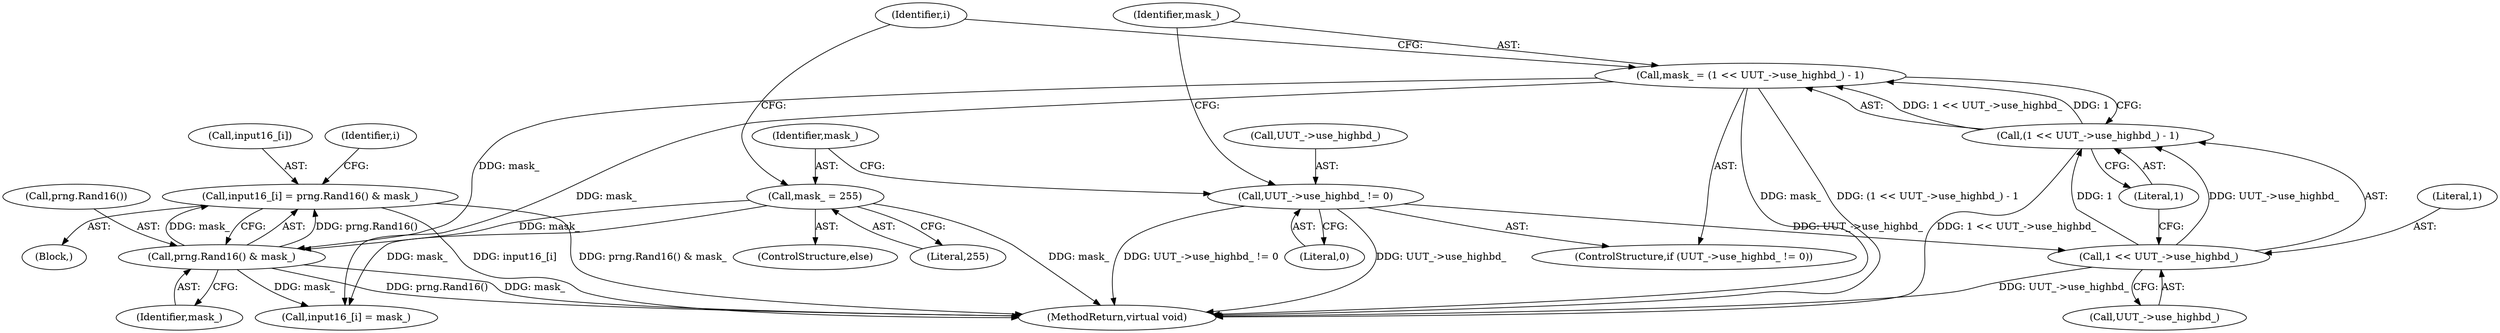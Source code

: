 digraph "0_Android_5a9753fca56f0eeb9f61e342b2fccffc364f9426_30@array" {
"1000185" [label="(Call,input16_[i] = prng.Rand16() & mask_)"];
"1000189" [label="(Call,prng.Rand16() & mask_)"];
"1000113" [label="(Call,mask_ = (1 << UUT_->use_highbd_) - 1)"];
"1000115" [label="(Call,(1 << UUT_->use_highbd_) - 1)"];
"1000116" [label="(Call,1 << UUT_->use_highbd_)"];
"1000108" [label="(Call,UUT_->use_highbd_ != 0)"];
"1000123" [label="(Call,mask_ = 255)"];
"1000122" [label="(ControlStructure,else)"];
"1000191" [label="(Identifier,mask_)"];
"1000186" [label="(Call,input16_[i])"];
"1000117" [label="(Literal,1)"];
"1000109" [label="(Call,UUT_->use_highbd_)"];
"1000189" [label="(Call,prng.Rand16() & mask_)"];
"1000113" [label="(Call,mask_ = (1 << UUT_->use_highbd_) - 1)"];
"1000190" [label="(Call,prng.Rand16())"];
"1000161" [label="(Identifier,i)"];
"1000118" [label="(Call,UUT_->use_highbd_)"];
"1000108" [label="(Call,UUT_->use_highbd_ != 0)"];
"1000124" [label="(Identifier,mask_)"];
"1000129" [label="(Identifier,i)"];
"1000107" [label="(ControlStructure,if (UUT_->use_highbd_ != 0))"];
"1000125" [label="(Literal,255)"];
"1000112" [label="(Literal,0)"];
"1000116" [label="(Call,1 << UUT_->use_highbd_)"];
"1000115" [label="(Call,(1 << UUT_->use_highbd_) - 1)"];
"1000179" [label="(Block,)"];
"1000192" [label="(MethodReturn,virtual void)"];
"1000114" [label="(Identifier,mask_)"];
"1000173" [label="(Call,input16_[i] = mask_)"];
"1000185" [label="(Call,input16_[i] = prng.Rand16() & mask_)"];
"1000121" [label="(Literal,1)"];
"1000123" [label="(Call,mask_ = 255)"];
"1000185" -> "1000179"  [label="AST: "];
"1000185" -> "1000189"  [label="CFG: "];
"1000186" -> "1000185"  [label="AST: "];
"1000189" -> "1000185"  [label="AST: "];
"1000161" -> "1000185"  [label="CFG: "];
"1000185" -> "1000192"  [label="DDG: input16_[i]"];
"1000185" -> "1000192"  [label="DDG: prng.Rand16() & mask_"];
"1000189" -> "1000185"  [label="DDG: prng.Rand16()"];
"1000189" -> "1000185"  [label="DDG: mask_"];
"1000189" -> "1000191"  [label="CFG: "];
"1000190" -> "1000189"  [label="AST: "];
"1000191" -> "1000189"  [label="AST: "];
"1000189" -> "1000192"  [label="DDG: prng.Rand16()"];
"1000189" -> "1000192"  [label="DDG: mask_"];
"1000189" -> "1000173"  [label="DDG: mask_"];
"1000113" -> "1000189"  [label="DDG: mask_"];
"1000123" -> "1000189"  [label="DDG: mask_"];
"1000113" -> "1000107"  [label="AST: "];
"1000113" -> "1000115"  [label="CFG: "];
"1000114" -> "1000113"  [label="AST: "];
"1000115" -> "1000113"  [label="AST: "];
"1000129" -> "1000113"  [label="CFG: "];
"1000113" -> "1000192"  [label="DDG: mask_"];
"1000113" -> "1000192"  [label="DDG: (1 << UUT_->use_highbd_) - 1"];
"1000115" -> "1000113"  [label="DDG: 1 << UUT_->use_highbd_"];
"1000115" -> "1000113"  [label="DDG: 1"];
"1000113" -> "1000173"  [label="DDG: mask_"];
"1000115" -> "1000121"  [label="CFG: "];
"1000116" -> "1000115"  [label="AST: "];
"1000121" -> "1000115"  [label="AST: "];
"1000115" -> "1000192"  [label="DDG: 1 << UUT_->use_highbd_"];
"1000116" -> "1000115"  [label="DDG: 1"];
"1000116" -> "1000115"  [label="DDG: UUT_->use_highbd_"];
"1000116" -> "1000118"  [label="CFG: "];
"1000117" -> "1000116"  [label="AST: "];
"1000118" -> "1000116"  [label="AST: "];
"1000121" -> "1000116"  [label="CFG: "];
"1000116" -> "1000192"  [label="DDG: UUT_->use_highbd_"];
"1000108" -> "1000116"  [label="DDG: UUT_->use_highbd_"];
"1000108" -> "1000107"  [label="AST: "];
"1000108" -> "1000112"  [label="CFG: "];
"1000109" -> "1000108"  [label="AST: "];
"1000112" -> "1000108"  [label="AST: "];
"1000114" -> "1000108"  [label="CFG: "];
"1000124" -> "1000108"  [label="CFG: "];
"1000108" -> "1000192"  [label="DDG: UUT_->use_highbd_ != 0"];
"1000108" -> "1000192"  [label="DDG: UUT_->use_highbd_"];
"1000123" -> "1000122"  [label="AST: "];
"1000123" -> "1000125"  [label="CFG: "];
"1000124" -> "1000123"  [label="AST: "];
"1000125" -> "1000123"  [label="AST: "];
"1000129" -> "1000123"  [label="CFG: "];
"1000123" -> "1000192"  [label="DDG: mask_"];
"1000123" -> "1000173"  [label="DDG: mask_"];
}
